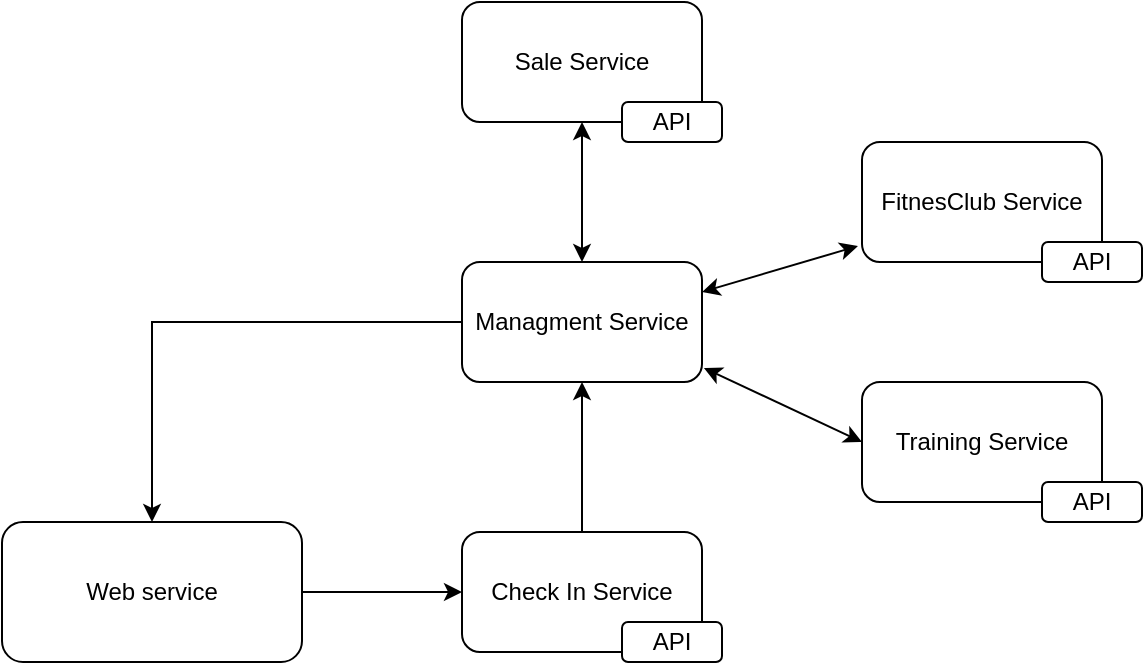 <mxfile version="24.0.4" type="github">
  <diagram name="Страница — 1" id="U_v-0FTLiieDXvyiQLng">
    <mxGraphModel dx="1434" dy="780" grid="1" gridSize="10" guides="1" tooltips="1" connect="1" arrows="1" fold="1" page="1" pageScale="1" pageWidth="827" pageHeight="1169" math="0" shadow="0">
      <root>
        <mxCell id="0" />
        <mxCell id="1" parent="0" />
        <mxCell id="WsHa1TeX6knfXeCC0M8B-9" style="edgeStyle=orthogonalEdgeStyle;rounded=0;orthogonalLoop=1;jettySize=auto;html=1;exitX=1;exitY=0.5;exitDx=0;exitDy=0;entryX=0;entryY=0.5;entryDx=0;entryDy=0;" edge="1" parent="1" source="WsHa1TeX6knfXeCC0M8B-1" target="WsHa1TeX6knfXeCC0M8B-2">
          <mxGeometry relative="1" as="geometry" />
        </mxCell>
        <mxCell id="WsHa1TeX6knfXeCC0M8B-1" value="Web service" style="rounded=1;whiteSpace=wrap;html=1;" vertex="1" parent="1">
          <mxGeometry x="110" y="390" width="150" height="70" as="geometry" />
        </mxCell>
        <mxCell id="WsHa1TeX6knfXeCC0M8B-10" style="edgeStyle=orthogonalEdgeStyle;rounded=0;orthogonalLoop=1;jettySize=auto;html=1;exitX=0.5;exitY=0;exitDx=0;exitDy=0;entryX=0.5;entryY=1;entryDx=0;entryDy=0;" edge="1" parent="1" source="WsHa1TeX6knfXeCC0M8B-2" target="WsHa1TeX6knfXeCC0M8B-3">
          <mxGeometry relative="1" as="geometry" />
        </mxCell>
        <mxCell id="WsHa1TeX6knfXeCC0M8B-2" value="Check In Service" style="rounded=1;whiteSpace=wrap;html=1;" vertex="1" parent="1">
          <mxGeometry x="340" y="395" width="120" height="60" as="geometry" />
        </mxCell>
        <mxCell id="WsHa1TeX6knfXeCC0M8B-14" style="edgeStyle=orthogonalEdgeStyle;rounded=0;orthogonalLoop=1;jettySize=auto;html=1;exitX=0;exitY=0.5;exitDx=0;exitDy=0;entryX=0.5;entryY=0;entryDx=0;entryDy=0;" edge="1" parent="1" source="WsHa1TeX6knfXeCC0M8B-3" target="WsHa1TeX6knfXeCC0M8B-1">
          <mxGeometry relative="1" as="geometry" />
        </mxCell>
        <mxCell id="WsHa1TeX6knfXeCC0M8B-3" value="Managment Service" style="rounded=1;whiteSpace=wrap;html=1;" vertex="1" parent="1">
          <mxGeometry x="340" y="260" width="120" height="60" as="geometry" />
        </mxCell>
        <mxCell id="WsHa1TeX6knfXeCC0M8B-4" value="FitnesClub Service" style="rounded=1;whiteSpace=wrap;html=1;" vertex="1" parent="1">
          <mxGeometry x="540" y="200" width="120" height="60" as="geometry" />
        </mxCell>
        <mxCell id="WsHa1TeX6knfXeCC0M8B-7" value="Training Service" style="rounded=1;whiteSpace=wrap;html=1;" vertex="1" parent="1">
          <mxGeometry x="540" y="320" width="120" height="60" as="geometry" />
        </mxCell>
        <mxCell id="WsHa1TeX6knfXeCC0M8B-8" value="Sale Service" style="rounded=1;whiteSpace=wrap;html=1;" vertex="1" parent="1">
          <mxGeometry x="340" y="130" width="120" height="60" as="geometry" />
        </mxCell>
        <mxCell id="WsHa1TeX6knfXeCC0M8B-11" value="" style="endArrow=classic;startArrow=classic;html=1;rounded=0;entryX=0;entryY=0.5;entryDx=0;entryDy=0;exitX=1.008;exitY=0.883;exitDx=0;exitDy=0;exitPerimeter=0;" edge="1" parent="1" source="WsHa1TeX6knfXeCC0M8B-3" target="WsHa1TeX6knfXeCC0M8B-7">
          <mxGeometry width="50" height="50" relative="1" as="geometry">
            <mxPoint x="440" y="380" as="sourcePoint" />
            <mxPoint x="530" y="300" as="targetPoint" />
          </mxGeometry>
        </mxCell>
        <mxCell id="WsHa1TeX6knfXeCC0M8B-12" value="" style="endArrow=classic;startArrow=classic;html=1;rounded=0;entryX=-0.017;entryY=0.867;entryDx=0;entryDy=0;exitX=1;exitY=0.25;exitDx=0;exitDy=0;entryPerimeter=0;" edge="1" parent="1" source="WsHa1TeX6knfXeCC0M8B-3" target="WsHa1TeX6knfXeCC0M8B-4">
          <mxGeometry width="50" height="50" relative="1" as="geometry">
            <mxPoint x="450" y="223" as="sourcePoint" />
            <mxPoint x="529" y="260" as="targetPoint" />
          </mxGeometry>
        </mxCell>
        <mxCell id="WsHa1TeX6knfXeCC0M8B-13" value="" style="endArrow=classic;startArrow=classic;html=1;rounded=0;exitX=0.5;exitY=0;exitDx=0;exitDy=0;entryX=0.5;entryY=1;entryDx=0;entryDy=0;" edge="1" parent="1" source="WsHa1TeX6knfXeCC0M8B-3" target="WsHa1TeX6knfXeCC0M8B-8">
          <mxGeometry width="50" height="50" relative="1" as="geometry">
            <mxPoint x="394" y="250" as="sourcePoint" />
            <mxPoint x="434" y="190" as="targetPoint" />
          </mxGeometry>
        </mxCell>
        <mxCell id="WsHa1TeX6knfXeCC0M8B-15" value="API" style="rounded=1;whiteSpace=wrap;html=1;" vertex="1" parent="1">
          <mxGeometry x="420" y="440" width="50" height="20" as="geometry" />
        </mxCell>
        <mxCell id="WsHa1TeX6knfXeCC0M8B-16" value="API" style="rounded=1;whiteSpace=wrap;html=1;" vertex="1" parent="1">
          <mxGeometry x="420" y="180" width="50" height="20" as="geometry" />
        </mxCell>
        <mxCell id="WsHa1TeX6knfXeCC0M8B-17" value="API" style="rounded=1;whiteSpace=wrap;html=1;" vertex="1" parent="1">
          <mxGeometry x="630" y="250" width="50" height="20" as="geometry" />
        </mxCell>
        <mxCell id="WsHa1TeX6knfXeCC0M8B-18" value="API" style="rounded=1;whiteSpace=wrap;html=1;" vertex="1" parent="1">
          <mxGeometry x="630" y="370" width="50" height="20" as="geometry" />
        </mxCell>
      </root>
    </mxGraphModel>
  </diagram>
</mxfile>
